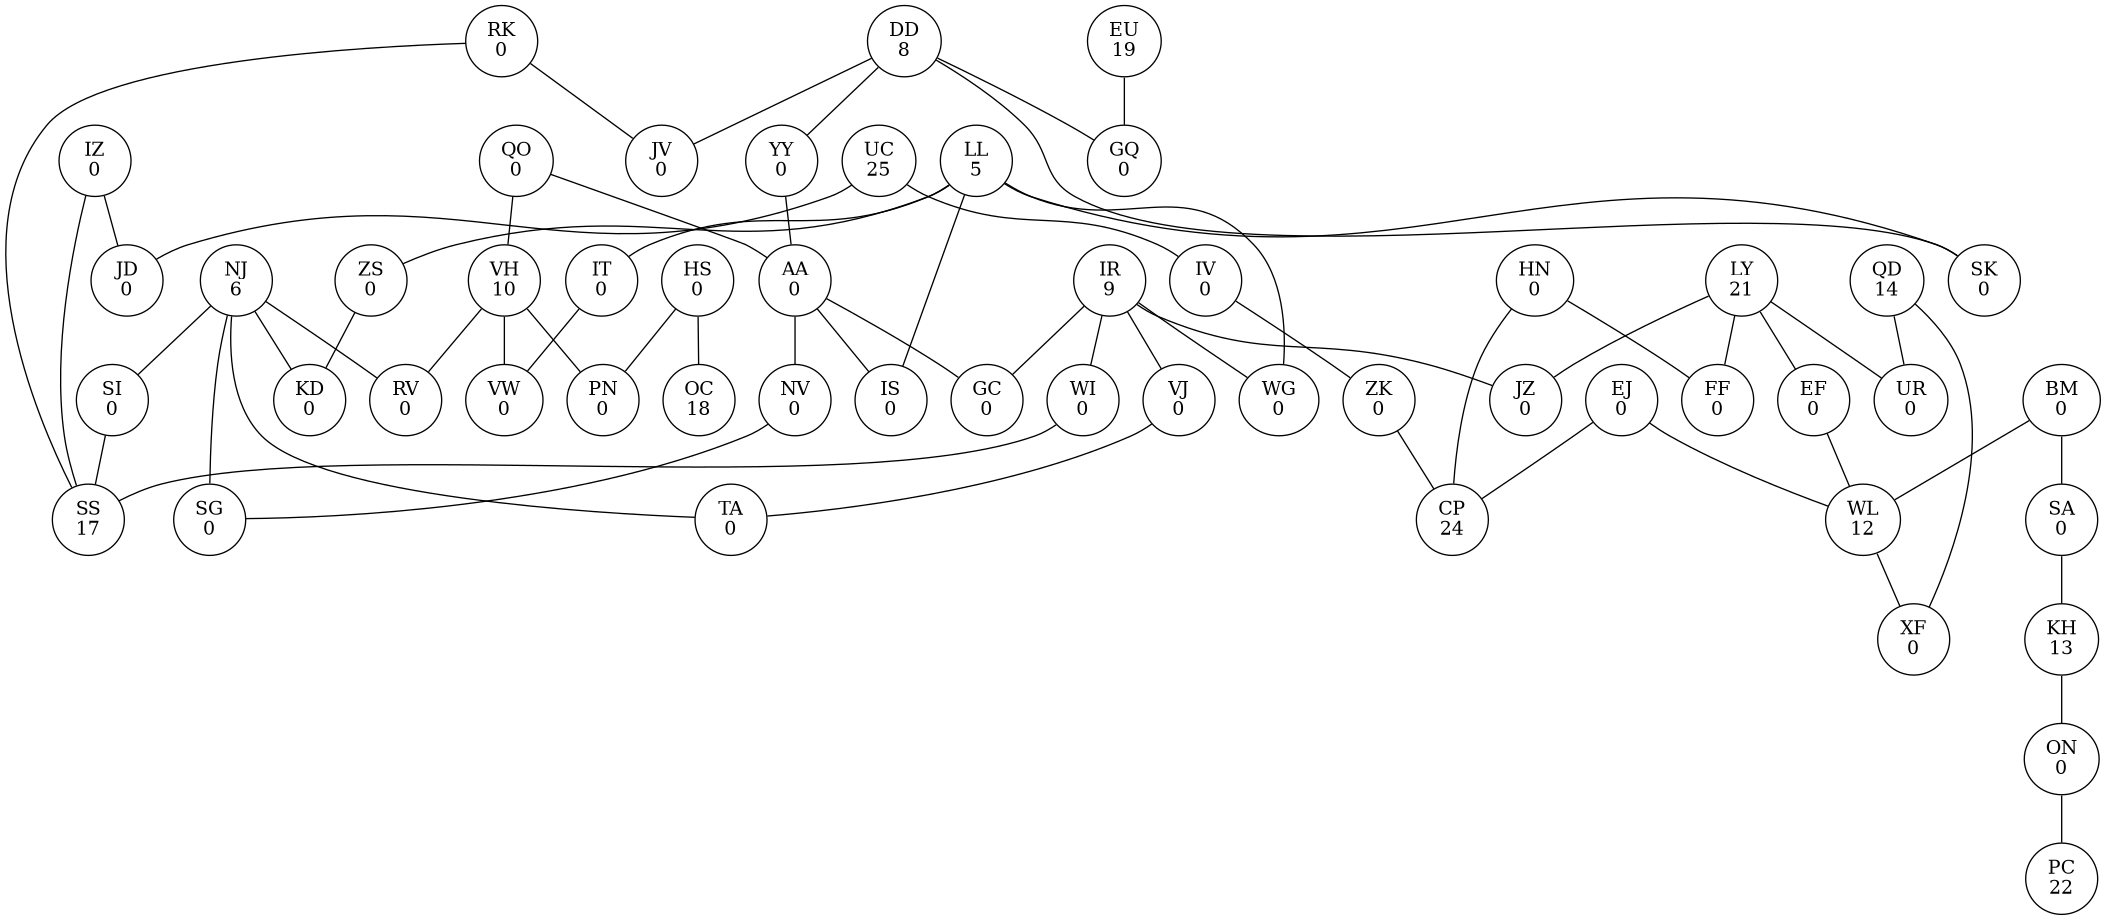 @startdot
graph valves {
DD [label="DD\n8"]
LL [label="LL\n5"]
HN [label="HN\n0"]
HS [label="HS\n0"]
LY [label="LY\n21"]
UC [label="UC\n25"]
QD [label="QD\n14"]
UR [label="UR\n0"]
QO [label="QO\n0"]
YY [label="YY\n0"]
AA [label="AA\n0"]
EF [label="EF\n0"]
EJ [label="EJ\n0"]
IR [label="IR\n9"]
IS [label="IS\n0"]
IT [label="IT\n0"]
IV [label="IV\n0"]
EU [label="EU\n19"]
IZ [label="IZ\n0"]
ZK [label="ZK\n0"]
VH [label="VH\n10"]
VJ [label="VJ\n0"]
ZS [label="ZS\n0"]
RK [label="RK\n0"]
JD [label="JD\n0"]
NJ [label="NJ\n6"]
FF [label="FF\n0"]
VW [label="VW\n0"]
RV [label="RV\n0"]
NV [label="NV\n0"]
BM [label="BM\n0"]
JV [label="JV\n0"]
SA [label="SA\n0"]
JZ [label="JZ\n0"]
WG [label="WG\n0"]
WI [label="WI\n0"]
SG [label="SG\n0"]
OC [label="OC\n18"]
WL [label="WL\n12"]
SI [label="SI\n0"]
SK [label="SK\n0"]
KD [label="KD\n0"]
GC [label="GC\n0"]
KH [label="KH\n13"]
ON [label="ON\n0"]
SS [label="SS\n17"]
GQ [label="GQ\n0"]
TA [label="TA\n0"]
CP [label="CP\n24"]
XF [label="XF\n0"]
PC [label="PC\n22"]
PN [label="PN\n0"]
DD -- GQ
DD -- YY
DD -- JV
DD -- SK
LL -- ZS
LL -- IT
LL -- SK
LL -- IS
LL -- WG
HN -- FF
HN -- CP
HS -- OC
HS -- PN
LY -- EF
LY -- FF
LY -- UR
LY -- JZ
UC -- JD
UC -- IV
QD -- XF
QD -- UR
QO -- AA
QO -- VH
YY -- AA
AA -- NV
AA -- GC
AA -- IS
EF -- WL
EJ -- WL
EJ -- CP
IR -- JZ
IR -- WI
IR -- VJ
IR -- GC
IR -- WG
IT -- VW
IV -- ZK
EU -- GQ
IZ -- SS
IZ -- JD
ZK -- CP
VH -- VW
VH -- RV
VH -- PN
VJ -- TA
ZS -- KD
RK -- SS
RK -- JV
NJ -- RV
NJ -- KD
NJ -- SG
NJ -- SI
NJ -- TA
NV -- SG
BM -- SA
BM -- WL
SA -- KH
WI -- SS
WL -- XF
SI -- SS
KH -- ON
ON -- PC
}
@enddot